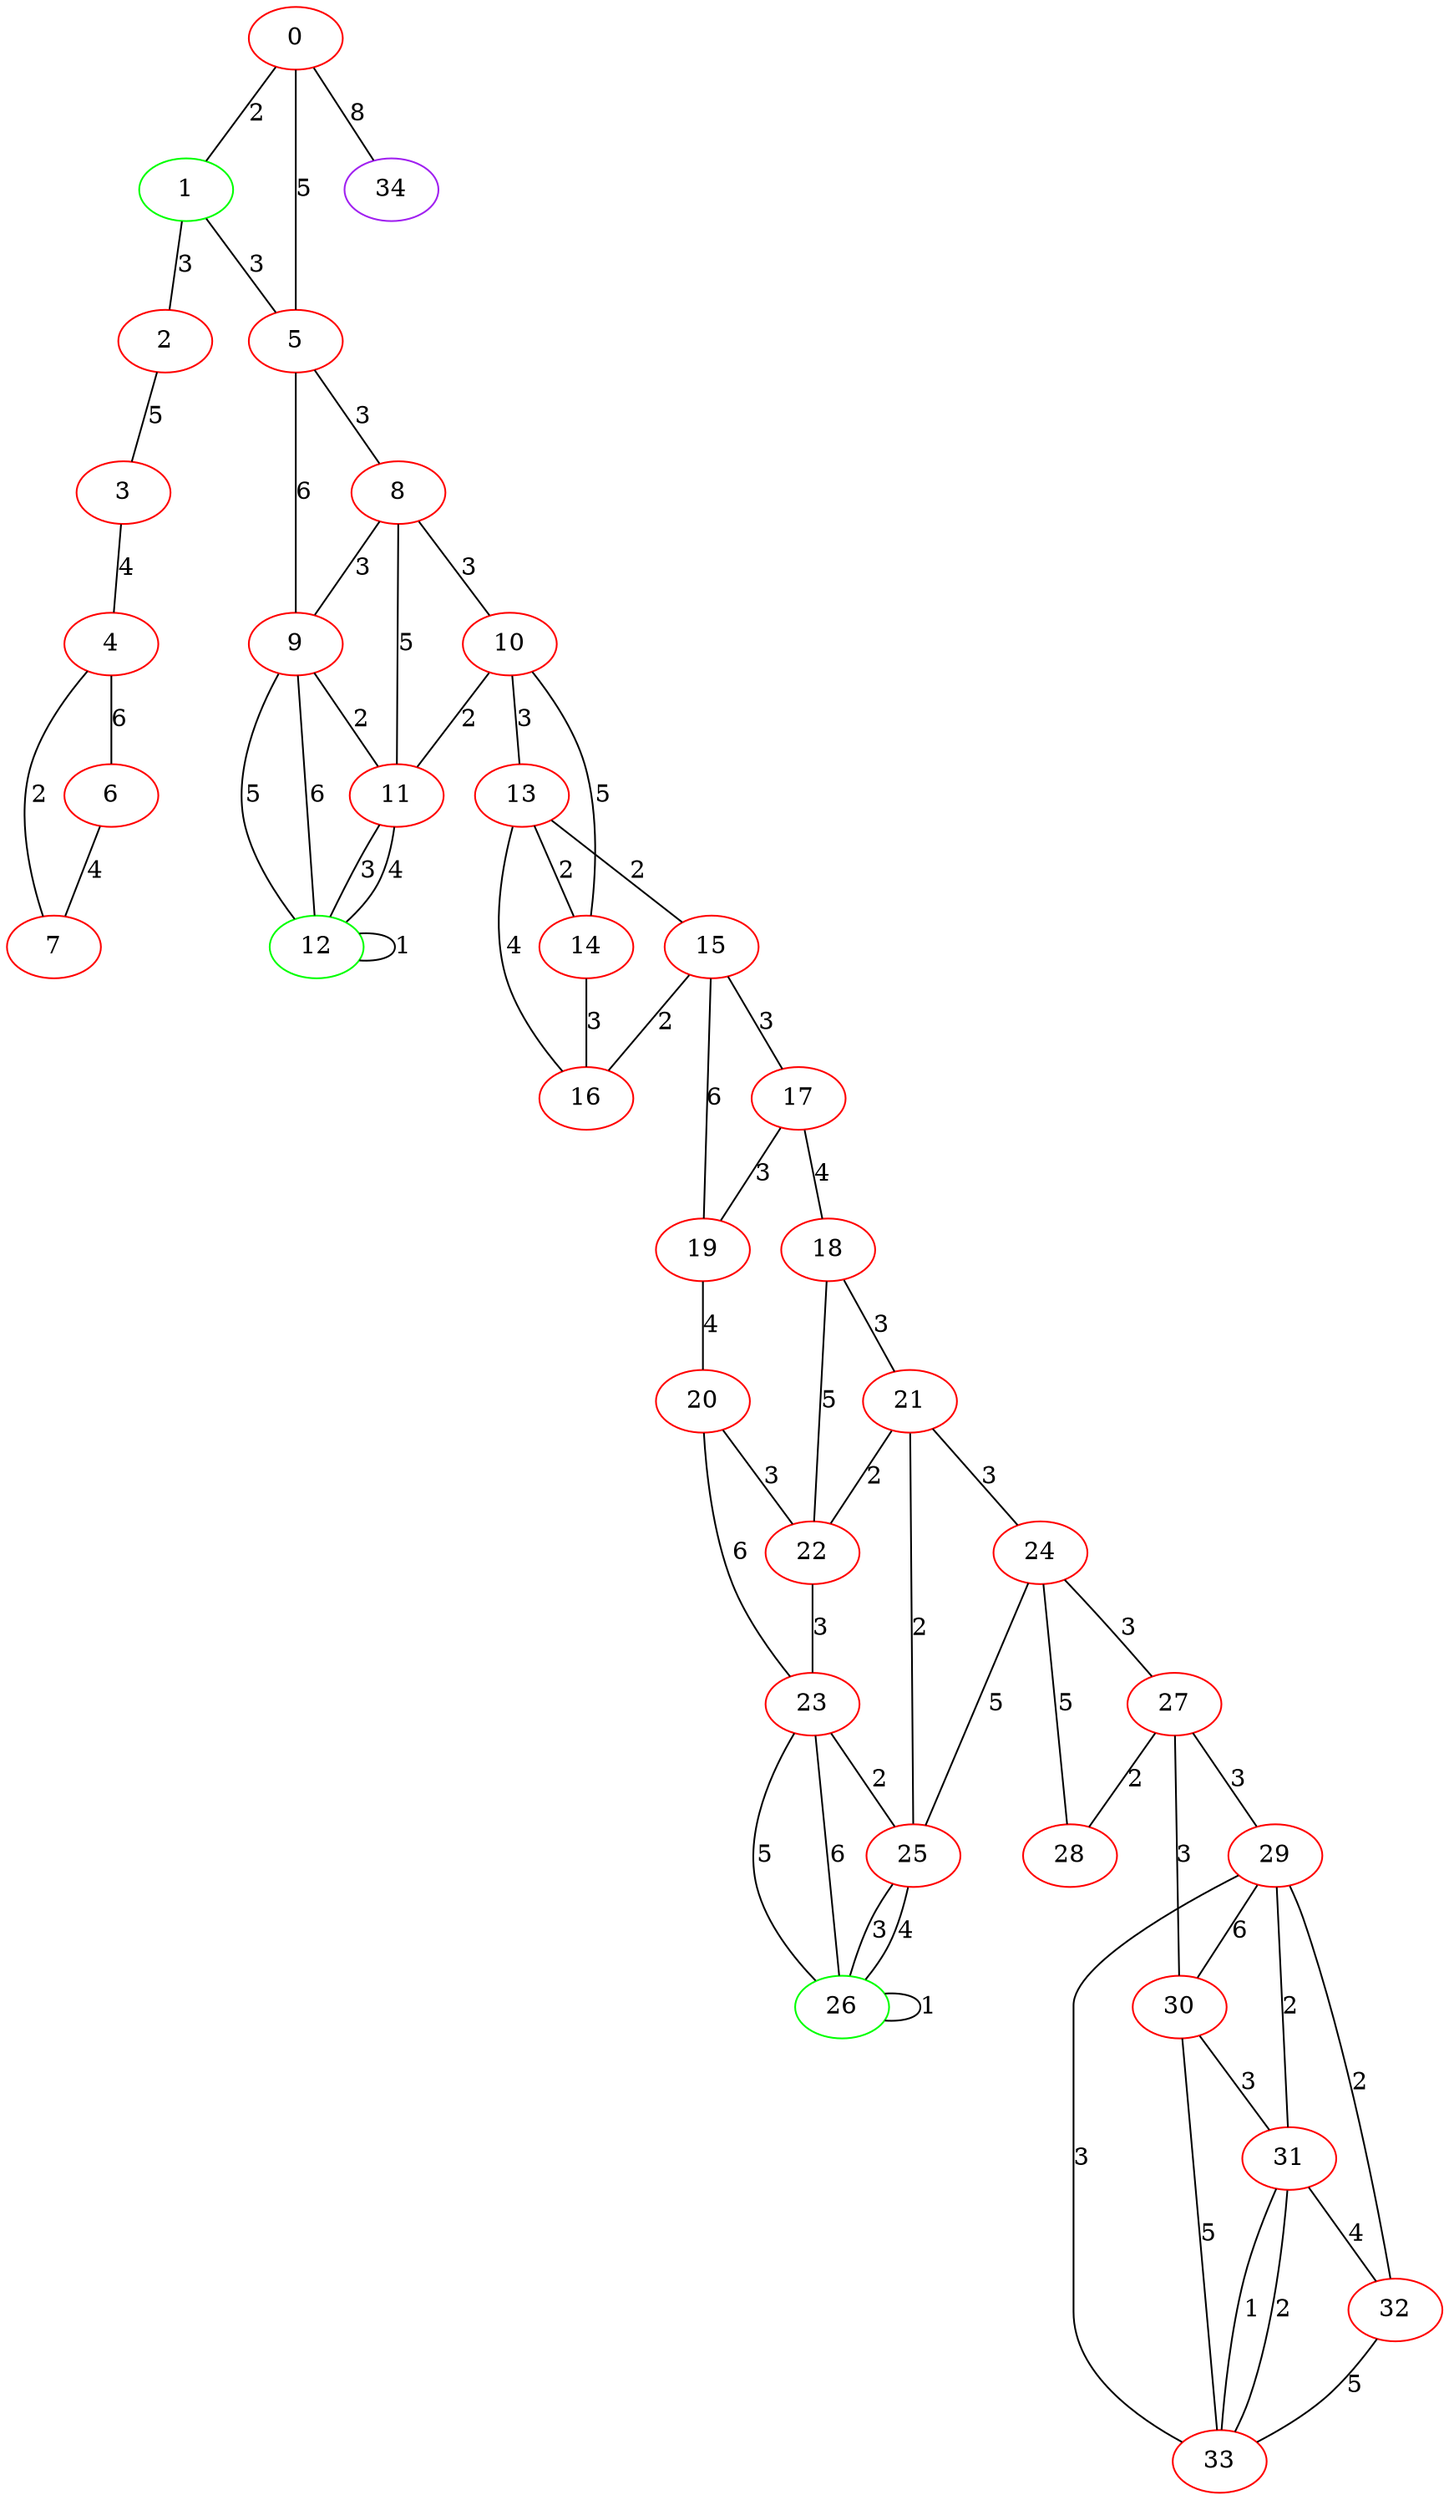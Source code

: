 graph "" {
0 [color=red, weight=1];
1 [color=green, weight=2];
2 [color=red, weight=1];
3 [color=red, weight=1];
4 [color=red, weight=1];
5 [color=red, weight=1];
6 [color=red, weight=1];
7 [color=red, weight=1];
8 [color=red, weight=1];
9 [color=red, weight=1];
10 [color=red, weight=1];
11 [color=red, weight=1];
12 [color=green, weight=2];
13 [color=red, weight=1];
14 [color=red, weight=1];
15 [color=red, weight=1];
16 [color=red, weight=1];
17 [color=red, weight=1];
18 [color=red, weight=1];
19 [color=red, weight=1];
20 [color=red, weight=1];
21 [color=red, weight=1];
22 [color=red, weight=1];
23 [color=red, weight=1];
24 [color=red, weight=1];
25 [color=red, weight=1];
26 [color=green, weight=2];
27 [color=red, weight=1];
28 [color=red, weight=1];
29 [color=red, weight=1];
30 [color=red, weight=1];
31 [color=red, weight=1];
32 [color=red, weight=1];
33 [color=red, weight=1];
34 [color=purple, weight=4];
0 -- 1  [key=0, label=2];
0 -- 34  [key=0, label=8];
0 -- 5  [key=0, label=5];
1 -- 2  [key=0, label=3];
1 -- 5  [key=0, label=3];
2 -- 3  [key=0, label=5];
3 -- 4  [key=0, label=4];
4 -- 6  [key=0, label=6];
4 -- 7  [key=0, label=2];
5 -- 8  [key=0, label=3];
5 -- 9  [key=0, label=6];
6 -- 7  [key=0, label=4];
8 -- 9  [key=0, label=3];
8 -- 10  [key=0, label=3];
8 -- 11  [key=0, label=5];
9 -- 11  [key=0, label=2];
9 -- 12  [key=0, label=5];
9 -- 12  [key=1, label=6];
10 -- 11  [key=0, label=2];
10 -- 13  [key=0, label=3];
10 -- 14  [key=0, label=5];
11 -- 12  [key=0, label=3];
11 -- 12  [key=1, label=4];
12 -- 12  [key=0, label=1];
13 -- 16  [key=0, label=4];
13 -- 14  [key=0, label=2];
13 -- 15  [key=0, label=2];
14 -- 16  [key=0, label=3];
15 -- 16  [key=0, label=2];
15 -- 17  [key=0, label=3];
15 -- 19  [key=0, label=6];
17 -- 18  [key=0, label=4];
17 -- 19  [key=0, label=3];
18 -- 21  [key=0, label=3];
18 -- 22  [key=0, label=5];
19 -- 20  [key=0, label=4];
20 -- 22  [key=0, label=3];
20 -- 23  [key=0, label=6];
21 -- 24  [key=0, label=3];
21 -- 25  [key=0, label=2];
21 -- 22  [key=0, label=2];
22 -- 23  [key=0, label=3];
23 -- 25  [key=0, label=2];
23 -- 26  [key=0, label=5];
23 -- 26  [key=1, label=6];
24 -- 25  [key=0, label=5];
24 -- 27  [key=0, label=3];
24 -- 28  [key=0, label=5];
25 -- 26  [key=0, label=3];
25 -- 26  [key=1, label=4];
26 -- 26  [key=0, label=1];
27 -- 28  [key=0, label=2];
27 -- 29  [key=0, label=3];
27 -- 30  [key=0, label=3];
29 -- 32  [key=0, label=2];
29 -- 33  [key=0, label=3];
29 -- 30  [key=0, label=6];
29 -- 31  [key=0, label=2];
30 -- 33  [key=0, label=5];
30 -- 31  [key=0, label=3];
31 -- 32  [key=0, label=4];
31 -- 33  [key=0, label=1];
31 -- 33  [key=1, label=2];
32 -- 33  [key=0, label=5];
}
